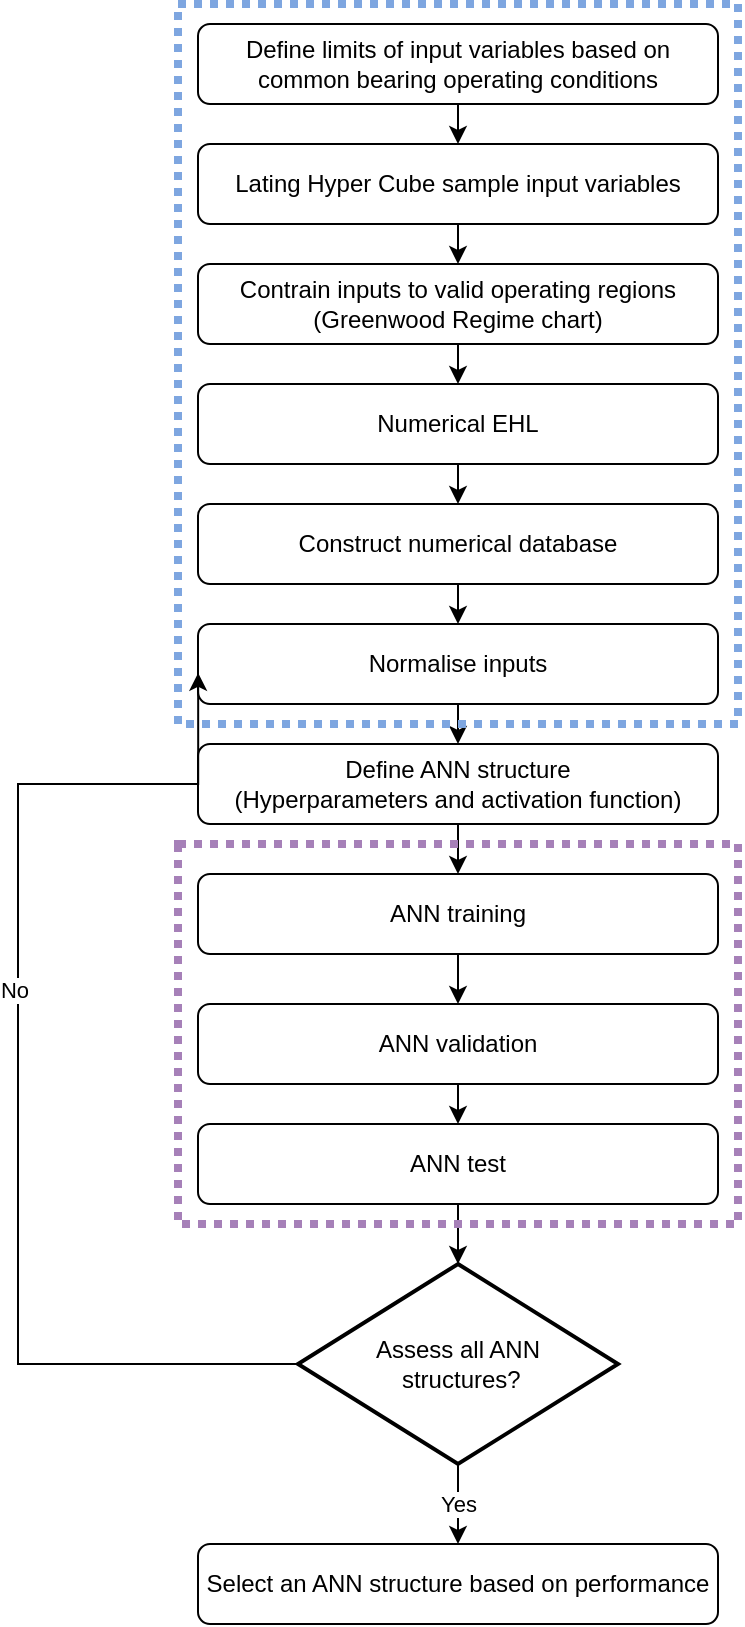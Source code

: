 <mxfile version="24.2.5" type="device">
  <diagram id="C5RBs43oDa-KdzZeNtuy" name="Page-1">
    <mxGraphModel dx="1038" dy="616" grid="1" gridSize="10" guides="1" tooltips="1" connect="1" arrows="1" fold="1" page="1" pageScale="1" pageWidth="827" pageHeight="1169" math="0" shadow="0">
      <root>
        <mxCell id="WIyWlLk6GJQsqaUBKTNV-0" />
        <mxCell id="WIyWlLk6GJQsqaUBKTNV-1" parent="WIyWlLk6GJQsqaUBKTNV-0" />
        <mxCell id="KJ9ePcK7zbGUT8MwdRm9-20" style="edgeStyle=orthogonalEdgeStyle;rounded=0;orthogonalLoop=1;jettySize=auto;html=1;exitX=0.5;exitY=1;exitDx=0;exitDy=0;entryX=0.5;entryY=0;entryDx=0;entryDy=0;" parent="WIyWlLk6GJQsqaUBKTNV-1" source="WIyWlLk6GJQsqaUBKTNV-3" target="KJ9ePcK7zbGUT8MwdRm9-1" edge="1">
          <mxGeometry relative="1" as="geometry" />
        </mxCell>
        <mxCell id="WIyWlLk6GJQsqaUBKTNV-3" value="Lating Hyper Cube sample input variables" style="rounded=1;whiteSpace=wrap;html=1;fontSize=12;glass=0;strokeWidth=1;shadow=0;" parent="WIyWlLk6GJQsqaUBKTNV-1" vertex="1">
          <mxGeometry x="260" y="180" width="260" height="40" as="geometry" />
        </mxCell>
        <mxCell id="KJ9ePcK7zbGUT8MwdRm9-21" style="edgeStyle=orthogonalEdgeStyle;rounded=0;orthogonalLoop=1;jettySize=auto;html=1;exitX=0.5;exitY=1;exitDx=0;exitDy=0;entryX=0.5;entryY=0;entryDx=0;entryDy=0;" parent="WIyWlLk6GJQsqaUBKTNV-1" source="KJ9ePcK7zbGUT8MwdRm9-1" target="KJ9ePcK7zbGUT8MwdRm9-2" edge="1">
          <mxGeometry relative="1" as="geometry" />
        </mxCell>
        <mxCell id="KJ9ePcK7zbGUT8MwdRm9-1" value="Contrain inputs to valid operating regions (Greenwood Regime chart)" style="rounded=1;whiteSpace=wrap;html=1;fontSize=12;glass=0;strokeWidth=1;shadow=0;" parent="WIyWlLk6GJQsqaUBKTNV-1" vertex="1">
          <mxGeometry x="260" y="240" width="260" height="40" as="geometry" />
        </mxCell>
        <mxCell id="KJ9ePcK7zbGUT8MwdRm9-22" style="edgeStyle=orthogonalEdgeStyle;rounded=0;orthogonalLoop=1;jettySize=auto;html=1;exitX=0.5;exitY=1;exitDx=0;exitDy=0;entryX=0.5;entryY=0;entryDx=0;entryDy=0;" parent="WIyWlLk6GJQsqaUBKTNV-1" source="KJ9ePcK7zbGUT8MwdRm9-2" target="KJ9ePcK7zbGUT8MwdRm9-3" edge="1">
          <mxGeometry relative="1" as="geometry" />
        </mxCell>
        <mxCell id="KJ9ePcK7zbGUT8MwdRm9-2" value="Numerical EHL" style="rounded=1;whiteSpace=wrap;html=1;fontSize=12;glass=0;strokeWidth=1;shadow=0;" parent="WIyWlLk6GJQsqaUBKTNV-1" vertex="1">
          <mxGeometry x="260" y="300" width="260" height="40" as="geometry" />
        </mxCell>
        <mxCell id="KJ9ePcK7zbGUT8MwdRm9-23" style="edgeStyle=orthogonalEdgeStyle;rounded=0;orthogonalLoop=1;jettySize=auto;html=1;exitX=0.5;exitY=1;exitDx=0;exitDy=0;entryX=0.5;entryY=0;entryDx=0;entryDy=0;" parent="WIyWlLk6GJQsqaUBKTNV-1" source="KJ9ePcK7zbGUT8MwdRm9-3" target="KJ9ePcK7zbGUT8MwdRm9-8" edge="1">
          <mxGeometry relative="1" as="geometry" />
        </mxCell>
        <mxCell id="KJ9ePcK7zbGUT8MwdRm9-3" value="Construct numerical database" style="rounded=1;whiteSpace=wrap;html=1;fontSize=12;glass=0;strokeWidth=1;shadow=0;" parent="WIyWlLk6GJQsqaUBKTNV-1" vertex="1">
          <mxGeometry x="260" y="360" width="260" height="40" as="geometry" />
        </mxCell>
        <mxCell id="KJ9ePcK7zbGUT8MwdRm9-26" style="edgeStyle=orthogonalEdgeStyle;rounded=0;orthogonalLoop=1;jettySize=auto;html=1;exitX=0.5;exitY=1;exitDx=0;exitDy=0;entryX=0.5;entryY=0;entryDx=0;entryDy=0;" parent="WIyWlLk6GJQsqaUBKTNV-1" source="KJ9ePcK7zbGUT8MwdRm9-4" target="KJ9ePcK7zbGUT8MwdRm9-5" edge="1">
          <mxGeometry relative="1" as="geometry" />
        </mxCell>
        <mxCell id="KJ9ePcK7zbGUT8MwdRm9-4" value="ANN training" style="rounded=1;whiteSpace=wrap;html=1;fontSize=12;glass=0;strokeWidth=1;shadow=0;" parent="WIyWlLk6GJQsqaUBKTNV-1" vertex="1">
          <mxGeometry x="260" y="545" width="260" height="40" as="geometry" />
        </mxCell>
        <mxCell id="KJ9ePcK7zbGUT8MwdRm9-27" style="edgeStyle=orthogonalEdgeStyle;rounded=0;orthogonalLoop=1;jettySize=auto;html=1;exitX=0.5;exitY=1;exitDx=0;exitDy=0;entryX=0.5;entryY=0;entryDx=0;entryDy=0;" parent="WIyWlLk6GJQsqaUBKTNV-1" source="KJ9ePcK7zbGUT8MwdRm9-5" target="KJ9ePcK7zbGUT8MwdRm9-6" edge="1">
          <mxGeometry relative="1" as="geometry" />
        </mxCell>
        <mxCell id="KJ9ePcK7zbGUT8MwdRm9-5" value="ANN validation" style="rounded=1;whiteSpace=wrap;html=1;fontSize=12;glass=0;strokeWidth=1;shadow=0;" parent="WIyWlLk6GJQsqaUBKTNV-1" vertex="1">
          <mxGeometry x="260" y="610" width="260" height="40" as="geometry" />
        </mxCell>
        <mxCell id="KJ9ePcK7zbGUT8MwdRm9-28" style="edgeStyle=orthogonalEdgeStyle;rounded=0;orthogonalLoop=1;jettySize=auto;html=1;exitX=0.5;exitY=1;exitDx=0;exitDy=0;entryX=0.5;entryY=0;entryDx=0;entryDy=0;entryPerimeter=0;" parent="WIyWlLk6GJQsqaUBKTNV-1" source="KJ9ePcK7zbGUT8MwdRm9-6" target="KJ9ePcK7zbGUT8MwdRm9-12" edge="1">
          <mxGeometry relative="1" as="geometry" />
        </mxCell>
        <mxCell id="KJ9ePcK7zbGUT8MwdRm9-6" value="ANN test" style="rounded=1;whiteSpace=wrap;html=1;fontSize=12;glass=0;strokeWidth=1;shadow=0;" parent="WIyWlLk6GJQsqaUBKTNV-1" vertex="1">
          <mxGeometry x="260" y="670" width="260" height="40" as="geometry" />
        </mxCell>
        <mxCell id="KJ9ePcK7zbGUT8MwdRm9-19" style="edgeStyle=orthogonalEdgeStyle;rounded=0;orthogonalLoop=1;jettySize=auto;html=1;exitX=0.5;exitY=1;exitDx=0;exitDy=0;entryX=0.5;entryY=0;entryDx=0;entryDy=0;" parent="WIyWlLk6GJQsqaUBKTNV-1" source="KJ9ePcK7zbGUT8MwdRm9-7" target="WIyWlLk6GJQsqaUBKTNV-3" edge="1">
          <mxGeometry relative="1" as="geometry" />
        </mxCell>
        <mxCell id="KJ9ePcK7zbGUT8MwdRm9-7" value="Define limits of input variables based on common bearing operating conditions" style="rounded=1;whiteSpace=wrap;html=1;fontSize=12;glass=0;strokeWidth=1;shadow=0;" parent="WIyWlLk6GJQsqaUBKTNV-1" vertex="1">
          <mxGeometry x="260" y="120" width="260" height="40" as="geometry" />
        </mxCell>
        <mxCell id="KJ9ePcK7zbGUT8MwdRm9-24" style="edgeStyle=orthogonalEdgeStyle;rounded=0;orthogonalLoop=1;jettySize=auto;html=1;exitX=0.5;exitY=1;exitDx=0;exitDy=0;entryX=0.5;entryY=0;entryDx=0;entryDy=0;" parent="WIyWlLk6GJQsqaUBKTNV-1" source="KJ9ePcK7zbGUT8MwdRm9-8" target="KJ9ePcK7zbGUT8MwdRm9-9" edge="1">
          <mxGeometry relative="1" as="geometry" />
        </mxCell>
        <mxCell id="KJ9ePcK7zbGUT8MwdRm9-8" value="Normalise inputs" style="rounded=1;whiteSpace=wrap;html=1;fontSize=12;glass=0;strokeWidth=1;shadow=0;" parent="WIyWlLk6GJQsqaUBKTNV-1" vertex="1">
          <mxGeometry x="260" y="420" width="260" height="40" as="geometry" />
        </mxCell>
        <mxCell id="KJ9ePcK7zbGUT8MwdRm9-25" style="edgeStyle=orthogonalEdgeStyle;rounded=0;orthogonalLoop=1;jettySize=auto;html=1;exitX=0.5;exitY=1;exitDx=0;exitDy=0;entryX=0.5;entryY=0;entryDx=0;entryDy=0;" parent="WIyWlLk6GJQsqaUBKTNV-1" source="KJ9ePcK7zbGUT8MwdRm9-9" target="KJ9ePcK7zbGUT8MwdRm9-4" edge="1">
          <mxGeometry relative="1" as="geometry" />
        </mxCell>
        <mxCell id="KJ9ePcK7zbGUT8MwdRm9-9" value="Define ANN structure&lt;br&gt;(Hyperparameters and activation function)" style="rounded=1;whiteSpace=wrap;html=1;fontSize=12;glass=0;strokeWidth=1;shadow=0;" parent="WIyWlLk6GJQsqaUBKTNV-1" vertex="1">
          <mxGeometry x="260" y="480" width="260" height="40" as="geometry" />
        </mxCell>
        <mxCell id="KJ9ePcK7zbGUT8MwdRm9-16" value="Yes" style="edgeStyle=orthogonalEdgeStyle;rounded=0;orthogonalLoop=1;jettySize=auto;html=1;exitX=0.5;exitY=1;exitDx=0;exitDy=0;exitPerimeter=0;entryX=0.5;entryY=0;entryDx=0;entryDy=0;" parent="WIyWlLk6GJQsqaUBKTNV-1" source="KJ9ePcK7zbGUT8MwdRm9-12" target="KJ9ePcK7zbGUT8MwdRm9-15" edge="1">
          <mxGeometry relative="1" as="geometry" />
        </mxCell>
        <mxCell id="KJ9ePcK7zbGUT8MwdRm9-32" style="edgeStyle=orthogonalEdgeStyle;rounded=0;orthogonalLoop=1;jettySize=auto;html=1;exitX=0;exitY=0.5;exitDx=0;exitDy=0;exitPerimeter=0;entryX=0.036;entryY=0.929;entryDx=0;entryDy=0;entryPerimeter=0;" parent="WIyWlLk6GJQsqaUBKTNV-1" source="KJ9ePcK7zbGUT8MwdRm9-12" target="KJ9ePcK7zbGUT8MwdRm9-29" edge="1">
          <mxGeometry relative="1" as="geometry">
            <Array as="points">
              <mxPoint x="170" y="790" />
              <mxPoint x="170" y="500" />
            </Array>
          </mxGeometry>
        </mxCell>
        <mxCell id="KJ9ePcK7zbGUT8MwdRm9-33" value="No" style="edgeLabel;html=1;align=center;verticalAlign=middle;resizable=0;points=[];" parent="KJ9ePcK7zbGUT8MwdRm9-32" vertex="1" connectable="0">
          <mxGeometry x="-0.02" y="2" relative="1" as="geometry">
            <mxPoint y="-45" as="offset" />
          </mxGeometry>
        </mxCell>
        <mxCell id="KJ9ePcK7zbGUT8MwdRm9-12" value="Assess all ANN&lt;br&gt;&amp;nbsp;structures?" style="strokeWidth=2;html=1;shape=mxgraph.flowchart.decision;whiteSpace=wrap;" parent="WIyWlLk6GJQsqaUBKTNV-1" vertex="1">
          <mxGeometry x="310" y="740" width="160" height="100" as="geometry" />
        </mxCell>
        <mxCell id="KJ9ePcK7zbGUT8MwdRm9-15" value="Select an ANN structure based on performance" style="rounded=1;whiteSpace=wrap;html=1;fontSize=12;glass=0;strokeWidth=1;shadow=0;" parent="WIyWlLk6GJQsqaUBKTNV-1" vertex="1">
          <mxGeometry x="260" y="880" width="260" height="40" as="geometry" />
        </mxCell>
        <mxCell id="KJ9ePcK7zbGUT8MwdRm9-29" value="" style="rounded=0;whiteSpace=wrap;html=1;dashed=1;strokeWidth=4;fillColor=none;strokeColor=#7EA6E0;dashPattern=1 1;" parent="WIyWlLk6GJQsqaUBKTNV-1" vertex="1">
          <mxGeometry x="250" y="110" width="280" height="360" as="geometry" />
        </mxCell>
        <mxCell id="KJ9ePcK7zbGUT8MwdRm9-30" value="" style="rounded=0;whiteSpace=wrap;html=1;dashed=1;strokeWidth=4;fillColor=none;strokeColor=#A680B8;dashPattern=1 1;" parent="WIyWlLk6GJQsqaUBKTNV-1" vertex="1">
          <mxGeometry x="250" y="530" width="280" height="190" as="geometry" />
        </mxCell>
      </root>
    </mxGraphModel>
  </diagram>
</mxfile>
